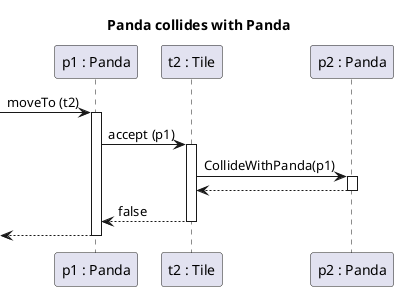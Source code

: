 @startuml

skinparam classAttributeIconSize 0
skinparam guillemet false

participant "p1 : Panda" as a


participant "t2 : Tile" as t

participant "p2 : Panda" as currentAnimal

title Panda collides with Panda
[-> a : moveTo (t2)
activate a

a -> t ++ : accept (p1)
t->currentAnimal ++: CollideWithPanda(p1)
currentAnimal--> t--

t -->a -- : false













[<--a
deactivate a

@enduml